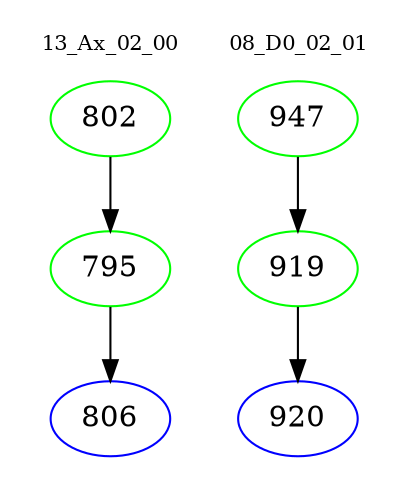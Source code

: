 digraph{
subgraph cluster_0 {
color = white
label = "13_Ax_02_00";
fontsize=10;
T0_802 [label="802", color="green"]
T0_802 -> T0_795 [color="black"]
T0_795 [label="795", color="green"]
T0_795 -> T0_806 [color="black"]
T0_806 [label="806", color="blue"]
}
subgraph cluster_1 {
color = white
label = "08_D0_02_01";
fontsize=10;
T1_947 [label="947", color="green"]
T1_947 -> T1_919 [color="black"]
T1_919 [label="919", color="green"]
T1_919 -> T1_920 [color="black"]
T1_920 [label="920", color="blue"]
}
}
